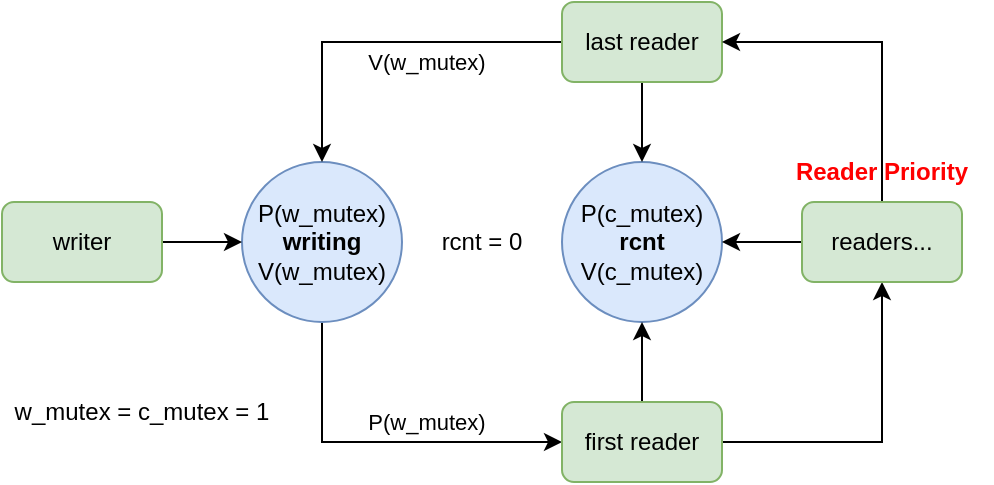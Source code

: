 <mxfile version="27.1.1">
  <diagram name="第 1 页" id="NxA5ZHaPWVLguhysDf8e">
    <mxGraphModel dx="946" dy="610" grid="1" gridSize="10" guides="1" tooltips="1" connect="1" arrows="1" fold="1" page="1" pageScale="1" pageWidth="827" pageHeight="1169" math="0" shadow="0">
      <root>
        <mxCell id="0" />
        <mxCell id="1" parent="0" />
        <mxCell id="kEarLXxdJfwUQbJlJyUk-8" style="edgeStyle=orthogonalEdgeStyle;rounded=0;orthogonalLoop=1;jettySize=auto;html=1;exitX=0.5;exitY=1;exitDx=0;exitDy=0;entryX=0;entryY=0.5;entryDx=0;entryDy=0;" edge="1" parent="1" source="kEarLXxdJfwUQbJlJyUk-1" target="kEarLXxdJfwUQbJlJyUk-5">
          <mxGeometry relative="1" as="geometry" />
        </mxCell>
        <mxCell id="kEarLXxdJfwUQbJlJyUk-9" value="P(w_mutex)" style="edgeLabel;html=1;align=center;verticalAlign=middle;resizable=0;points=[];" vertex="1" connectable="0" parent="kEarLXxdJfwUQbJlJyUk-8">
          <mxGeometry x="0.243" relative="1" as="geometry">
            <mxPoint y="-10" as="offset" />
          </mxGeometry>
        </mxCell>
        <mxCell id="kEarLXxdJfwUQbJlJyUk-1" value="P(w_mutex)&lt;div&gt;&lt;b&gt;writing&lt;/b&gt;&lt;/div&gt;&lt;div&gt;V(w_mutex)&lt;/div&gt;" style="ellipse;whiteSpace=wrap;html=1;aspect=fixed;fillColor=#dae8fc;strokeColor=#6c8ebf;" vertex="1" parent="1">
          <mxGeometry x="200" y="160" width="80" height="80" as="geometry" />
        </mxCell>
        <mxCell id="kEarLXxdJfwUQbJlJyUk-2" value="P(c_mutex)&lt;div&gt;&lt;b&gt;rcnt&lt;/b&gt;&lt;/div&gt;&lt;div&gt;V(c_mutex)&lt;/div&gt;" style="ellipse;whiteSpace=wrap;html=1;aspect=fixed;fillColor=#dae8fc;strokeColor=#6c8ebf;" vertex="1" parent="1">
          <mxGeometry x="360" y="160" width="80" height="80" as="geometry" />
        </mxCell>
        <mxCell id="kEarLXxdJfwUQbJlJyUk-4" value="" style="edgeStyle=orthogonalEdgeStyle;rounded=0;orthogonalLoop=1;jettySize=auto;html=1;" edge="1" parent="1" source="kEarLXxdJfwUQbJlJyUk-3" target="kEarLXxdJfwUQbJlJyUk-1">
          <mxGeometry relative="1" as="geometry" />
        </mxCell>
        <mxCell id="kEarLXxdJfwUQbJlJyUk-3" value="writer" style="rounded=1;whiteSpace=wrap;html=1;fillColor=#d5e8d4;strokeColor=#82b366;" vertex="1" parent="1">
          <mxGeometry x="80" y="180" width="80" height="40" as="geometry" />
        </mxCell>
        <mxCell id="kEarLXxdJfwUQbJlJyUk-13" value="" style="edgeStyle=orthogonalEdgeStyle;rounded=0;orthogonalLoop=1;jettySize=auto;html=1;" edge="1" parent="1" source="kEarLXxdJfwUQbJlJyUk-5" target="kEarLXxdJfwUQbJlJyUk-2">
          <mxGeometry relative="1" as="geometry" />
        </mxCell>
        <mxCell id="kEarLXxdJfwUQbJlJyUk-18" style="edgeStyle=orthogonalEdgeStyle;rounded=0;orthogonalLoop=1;jettySize=auto;html=1;exitX=1;exitY=0.5;exitDx=0;exitDy=0;entryX=0.5;entryY=1;entryDx=0;entryDy=0;" edge="1" parent="1" source="kEarLXxdJfwUQbJlJyUk-5" target="kEarLXxdJfwUQbJlJyUk-17">
          <mxGeometry relative="1" as="geometry" />
        </mxCell>
        <mxCell id="kEarLXxdJfwUQbJlJyUk-5" value="first reader" style="rounded=1;whiteSpace=wrap;html=1;fillColor=#d5e8d4;strokeColor=#82b366;" vertex="1" parent="1">
          <mxGeometry x="360" y="280" width="80" height="40" as="geometry" />
        </mxCell>
        <mxCell id="kEarLXxdJfwUQbJlJyUk-10" style="edgeStyle=orthogonalEdgeStyle;rounded=0;orthogonalLoop=1;jettySize=auto;html=1;exitX=0;exitY=0.5;exitDx=0;exitDy=0;entryX=0.5;entryY=0;entryDx=0;entryDy=0;" edge="1" parent="1" source="kEarLXxdJfwUQbJlJyUk-6" target="kEarLXxdJfwUQbJlJyUk-1">
          <mxGeometry relative="1" as="geometry" />
        </mxCell>
        <mxCell id="kEarLXxdJfwUQbJlJyUk-11" value="V(w_mutex)" style="edgeLabel;html=1;align=center;verticalAlign=middle;resizable=0;points=[];" vertex="1" connectable="0" parent="kEarLXxdJfwUQbJlJyUk-10">
          <mxGeometry x="-0.1" relative="1" as="geometry">
            <mxPoint x="13" y="10" as="offset" />
          </mxGeometry>
        </mxCell>
        <mxCell id="kEarLXxdJfwUQbJlJyUk-12" value="" style="edgeStyle=orthogonalEdgeStyle;rounded=0;orthogonalLoop=1;jettySize=auto;html=1;" edge="1" parent="1" source="kEarLXxdJfwUQbJlJyUk-6" target="kEarLXxdJfwUQbJlJyUk-2">
          <mxGeometry relative="1" as="geometry" />
        </mxCell>
        <mxCell id="kEarLXxdJfwUQbJlJyUk-6" value="last reader" style="rounded=1;whiteSpace=wrap;html=1;fillColor=#d5e8d4;strokeColor=#82b366;" vertex="1" parent="1">
          <mxGeometry x="360" y="80" width="80" height="40" as="geometry" />
        </mxCell>
        <mxCell id="kEarLXxdJfwUQbJlJyUk-19" style="edgeStyle=orthogonalEdgeStyle;rounded=0;orthogonalLoop=1;jettySize=auto;html=1;exitX=0.5;exitY=0;exitDx=0;exitDy=0;entryX=1;entryY=0.5;entryDx=0;entryDy=0;" edge="1" parent="1" source="kEarLXxdJfwUQbJlJyUk-17" target="kEarLXxdJfwUQbJlJyUk-6">
          <mxGeometry relative="1" as="geometry" />
        </mxCell>
        <mxCell id="kEarLXxdJfwUQbJlJyUk-20" style="edgeStyle=orthogonalEdgeStyle;rounded=0;orthogonalLoop=1;jettySize=auto;html=1;exitX=0;exitY=0.5;exitDx=0;exitDy=0;" edge="1" parent="1" source="kEarLXxdJfwUQbJlJyUk-17" target="kEarLXxdJfwUQbJlJyUk-2">
          <mxGeometry relative="1" as="geometry" />
        </mxCell>
        <mxCell id="kEarLXxdJfwUQbJlJyUk-17" value="readers..." style="rounded=1;whiteSpace=wrap;html=1;fillColor=#d5e8d4;strokeColor=#82b366;" vertex="1" parent="1">
          <mxGeometry x="480" y="180" width="80" height="40" as="geometry" />
        </mxCell>
        <mxCell id="kEarLXxdJfwUQbJlJyUk-21" value="&lt;b&gt;&lt;font style=&quot;color: rgb(255, 0, 0);&quot;&gt;Reader Priority&lt;/font&gt;&lt;/b&gt;" style="text;html=1;align=center;verticalAlign=middle;whiteSpace=wrap;rounded=0;" vertex="1" parent="1">
          <mxGeometry x="465" y="150" width="110" height="30" as="geometry" />
        </mxCell>
        <mxCell id="kEarLXxdJfwUQbJlJyUk-22" value="w_mutex = c_mutex = 1" style="text;html=1;align=center;verticalAlign=middle;whiteSpace=wrap;rounded=0;" vertex="1" parent="1">
          <mxGeometry x="80" y="270" width="140" height="30" as="geometry" />
        </mxCell>
        <mxCell id="kEarLXxdJfwUQbJlJyUk-24" value="rcnt = 0" style="text;html=1;align=center;verticalAlign=middle;whiteSpace=wrap;rounded=0;" vertex="1" parent="1">
          <mxGeometry x="290" y="185" width="60" height="30" as="geometry" />
        </mxCell>
      </root>
    </mxGraphModel>
  </diagram>
</mxfile>
